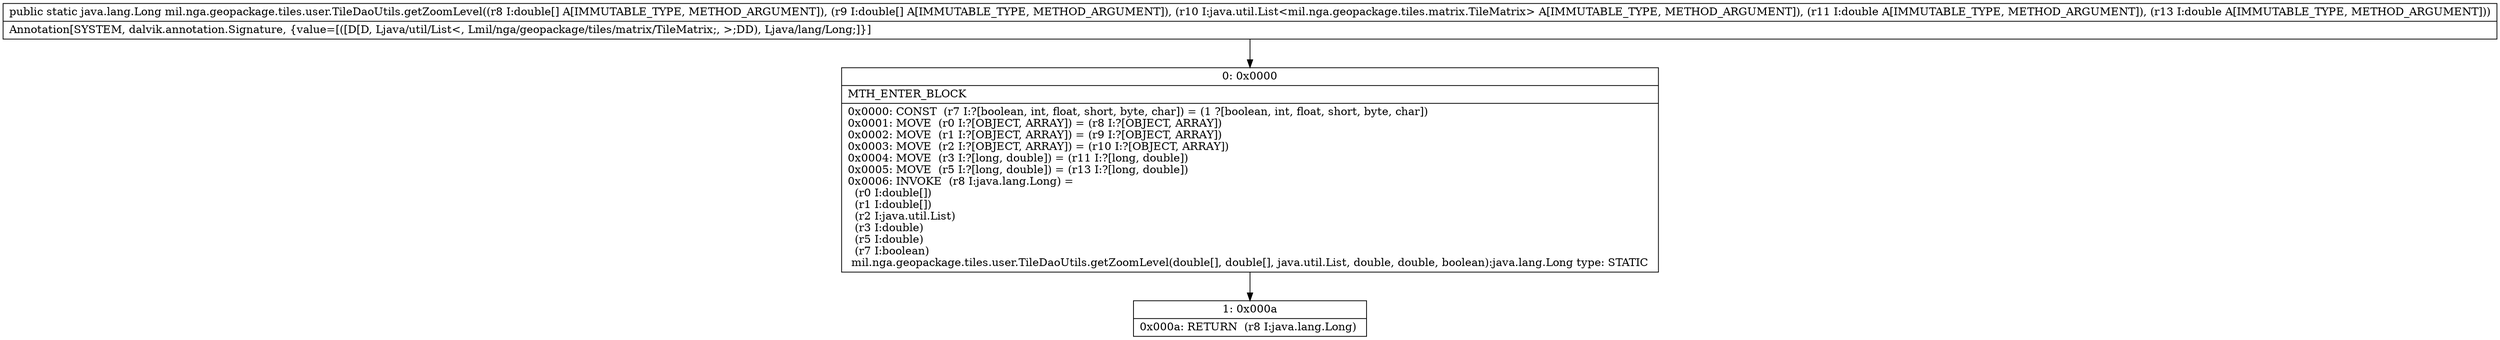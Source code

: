 digraph "CFG formil.nga.geopackage.tiles.user.TileDaoUtils.getZoomLevel([D[DLjava\/util\/List;DD)Ljava\/lang\/Long;" {
Node_0 [shape=record,label="{0\:\ 0x0000|MTH_ENTER_BLOCK\l|0x0000: CONST  (r7 I:?[boolean, int, float, short, byte, char]) = (1 ?[boolean, int, float, short, byte, char]) \l0x0001: MOVE  (r0 I:?[OBJECT, ARRAY]) = (r8 I:?[OBJECT, ARRAY]) \l0x0002: MOVE  (r1 I:?[OBJECT, ARRAY]) = (r9 I:?[OBJECT, ARRAY]) \l0x0003: MOVE  (r2 I:?[OBJECT, ARRAY]) = (r10 I:?[OBJECT, ARRAY]) \l0x0004: MOVE  (r3 I:?[long, double]) = (r11 I:?[long, double]) \l0x0005: MOVE  (r5 I:?[long, double]) = (r13 I:?[long, double]) \l0x0006: INVOKE  (r8 I:java.lang.Long) = \l  (r0 I:double[])\l  (r1 I:double[])\l  (r2 I:java.util.List)\l  (r3 I:double)\l  (r5 I:double)\l  (r7 I:boolean)\l mil.nga.geopackage.tiles.user.TileDaoUtils.getZoomLevel(double[], double[], java.util.List, double, double, boolean):java.lang.Long type: STATIC \l}"];
Node_1 [shape=record,label="{1\:\ 0x000a|0x000a: RETURN  (r8 I:java.lang.Long) \l}"];
MethodNode[shape=record,label="{public static java.lang.Long mil.nga.geopackage.tiles.user.TileDaoUtils.getZoomLevel((r8 I:double[] A[IMMUTABLE_TYPE, METHOD_ARGUMENT]), (r9 I:double[] A[IMMUTABLE_TYPE, METHOD_ARGUMENT]), (r10 I:java.util.List\<mil.nga.geopackage.tiles.matrix.TileMatrix\> A[IMMUTABLE_TYPE, METHOD_ARGUMENT]), (r11 I:double A[IMMUTABLE_TYPE, METHOD_ARGUMENT]), (r13 I:double A[IMMUTABLE_TYPE, METHOD_ARGUMENT]))  | Annotation[SYSTEM, dalvik.annotation.Signature, \{value=[([D[D, Ljava\/util\/List\<, Lmil\/nga\/geopackage\/tiles\/matrix\/TileMatrix;, \>;DD), Ljava\/lang\/Long;]\}]\l}"];
MethodNode -> Node_0;
Node_0 -> Node_1;
}

